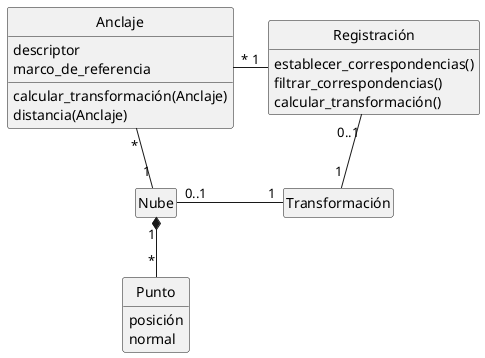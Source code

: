 @startuml
	skinparam monochrome true
	skinparam shadowing false
	'skinparam defaultFontName Tex Gyre Pagella
	'skinparam dpi 300
	hide circle
	hide empty members

	class Punto{
		posición
		normal
	}

	class Nube{}

	class Registración{
		establecer_correspondencias()
		filtrar_correspondencias()
		calcular_transformación()
	}

	class Transformación{}

	class Anclaje{
		descriptor
		marco_de_referencia

		calcular_transformación(Anclaje)
		distancia(Anclaje)
	}

	Nube "1" *-- "*" Punto
	Nube "0..1" - "1" Transformación
	Anclaje "*" - "1" Registración
	Registración "0..1" -- "1" Transformación
	Anclaje "*" -- "1" Nube

@enduml
